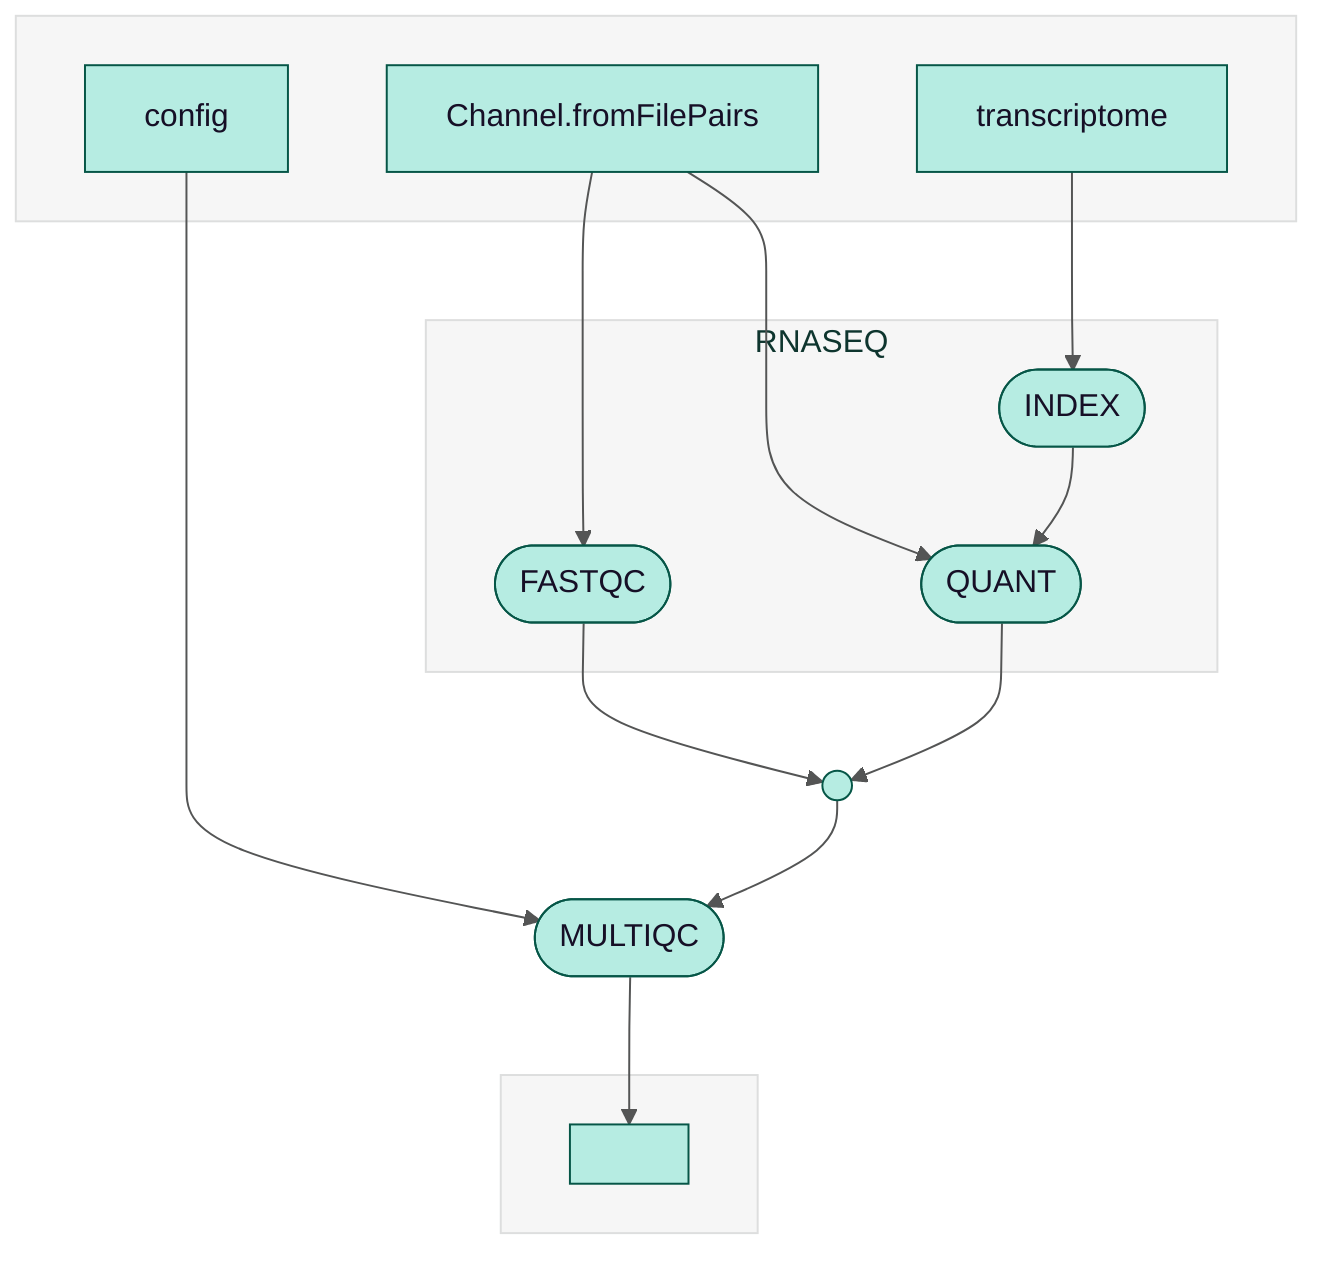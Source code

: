 %%{
    init: {
        'theme': 'base',
        'themeVariables': {
            'primaryColor': '#B6ECE2',
            'primaryTextColor': '#160F26',
            'primaryBorderColor': '#065647',
            'lineColor': '#545555',
            'clusterBkg': '#BABCBD22',
            'clusterBorder': '#DDDEDE',
            'fontFamily': 'arial'
        }
    }
}%%
flowchart TB
    subgraph " "
    v0["Channel.fromFilePairs"]
    v1["transcriptome"]
    v7["config"]
    end
    subgraph RNASEQ
    v2([INDEX])
    v3([FASTQC])
    v4([QUANT])
    end
    v8([MULTIQC])
    subgraph " "
    v9[" "]
    end
    v5(( ))
    v0 --> v3
    v0 --> v4
    v1 --> v2
    v2 --> v4
    v3 --> v5
    v4 --> v5
    v7 --> v8
    v5 --> v8
    v8 --> v9